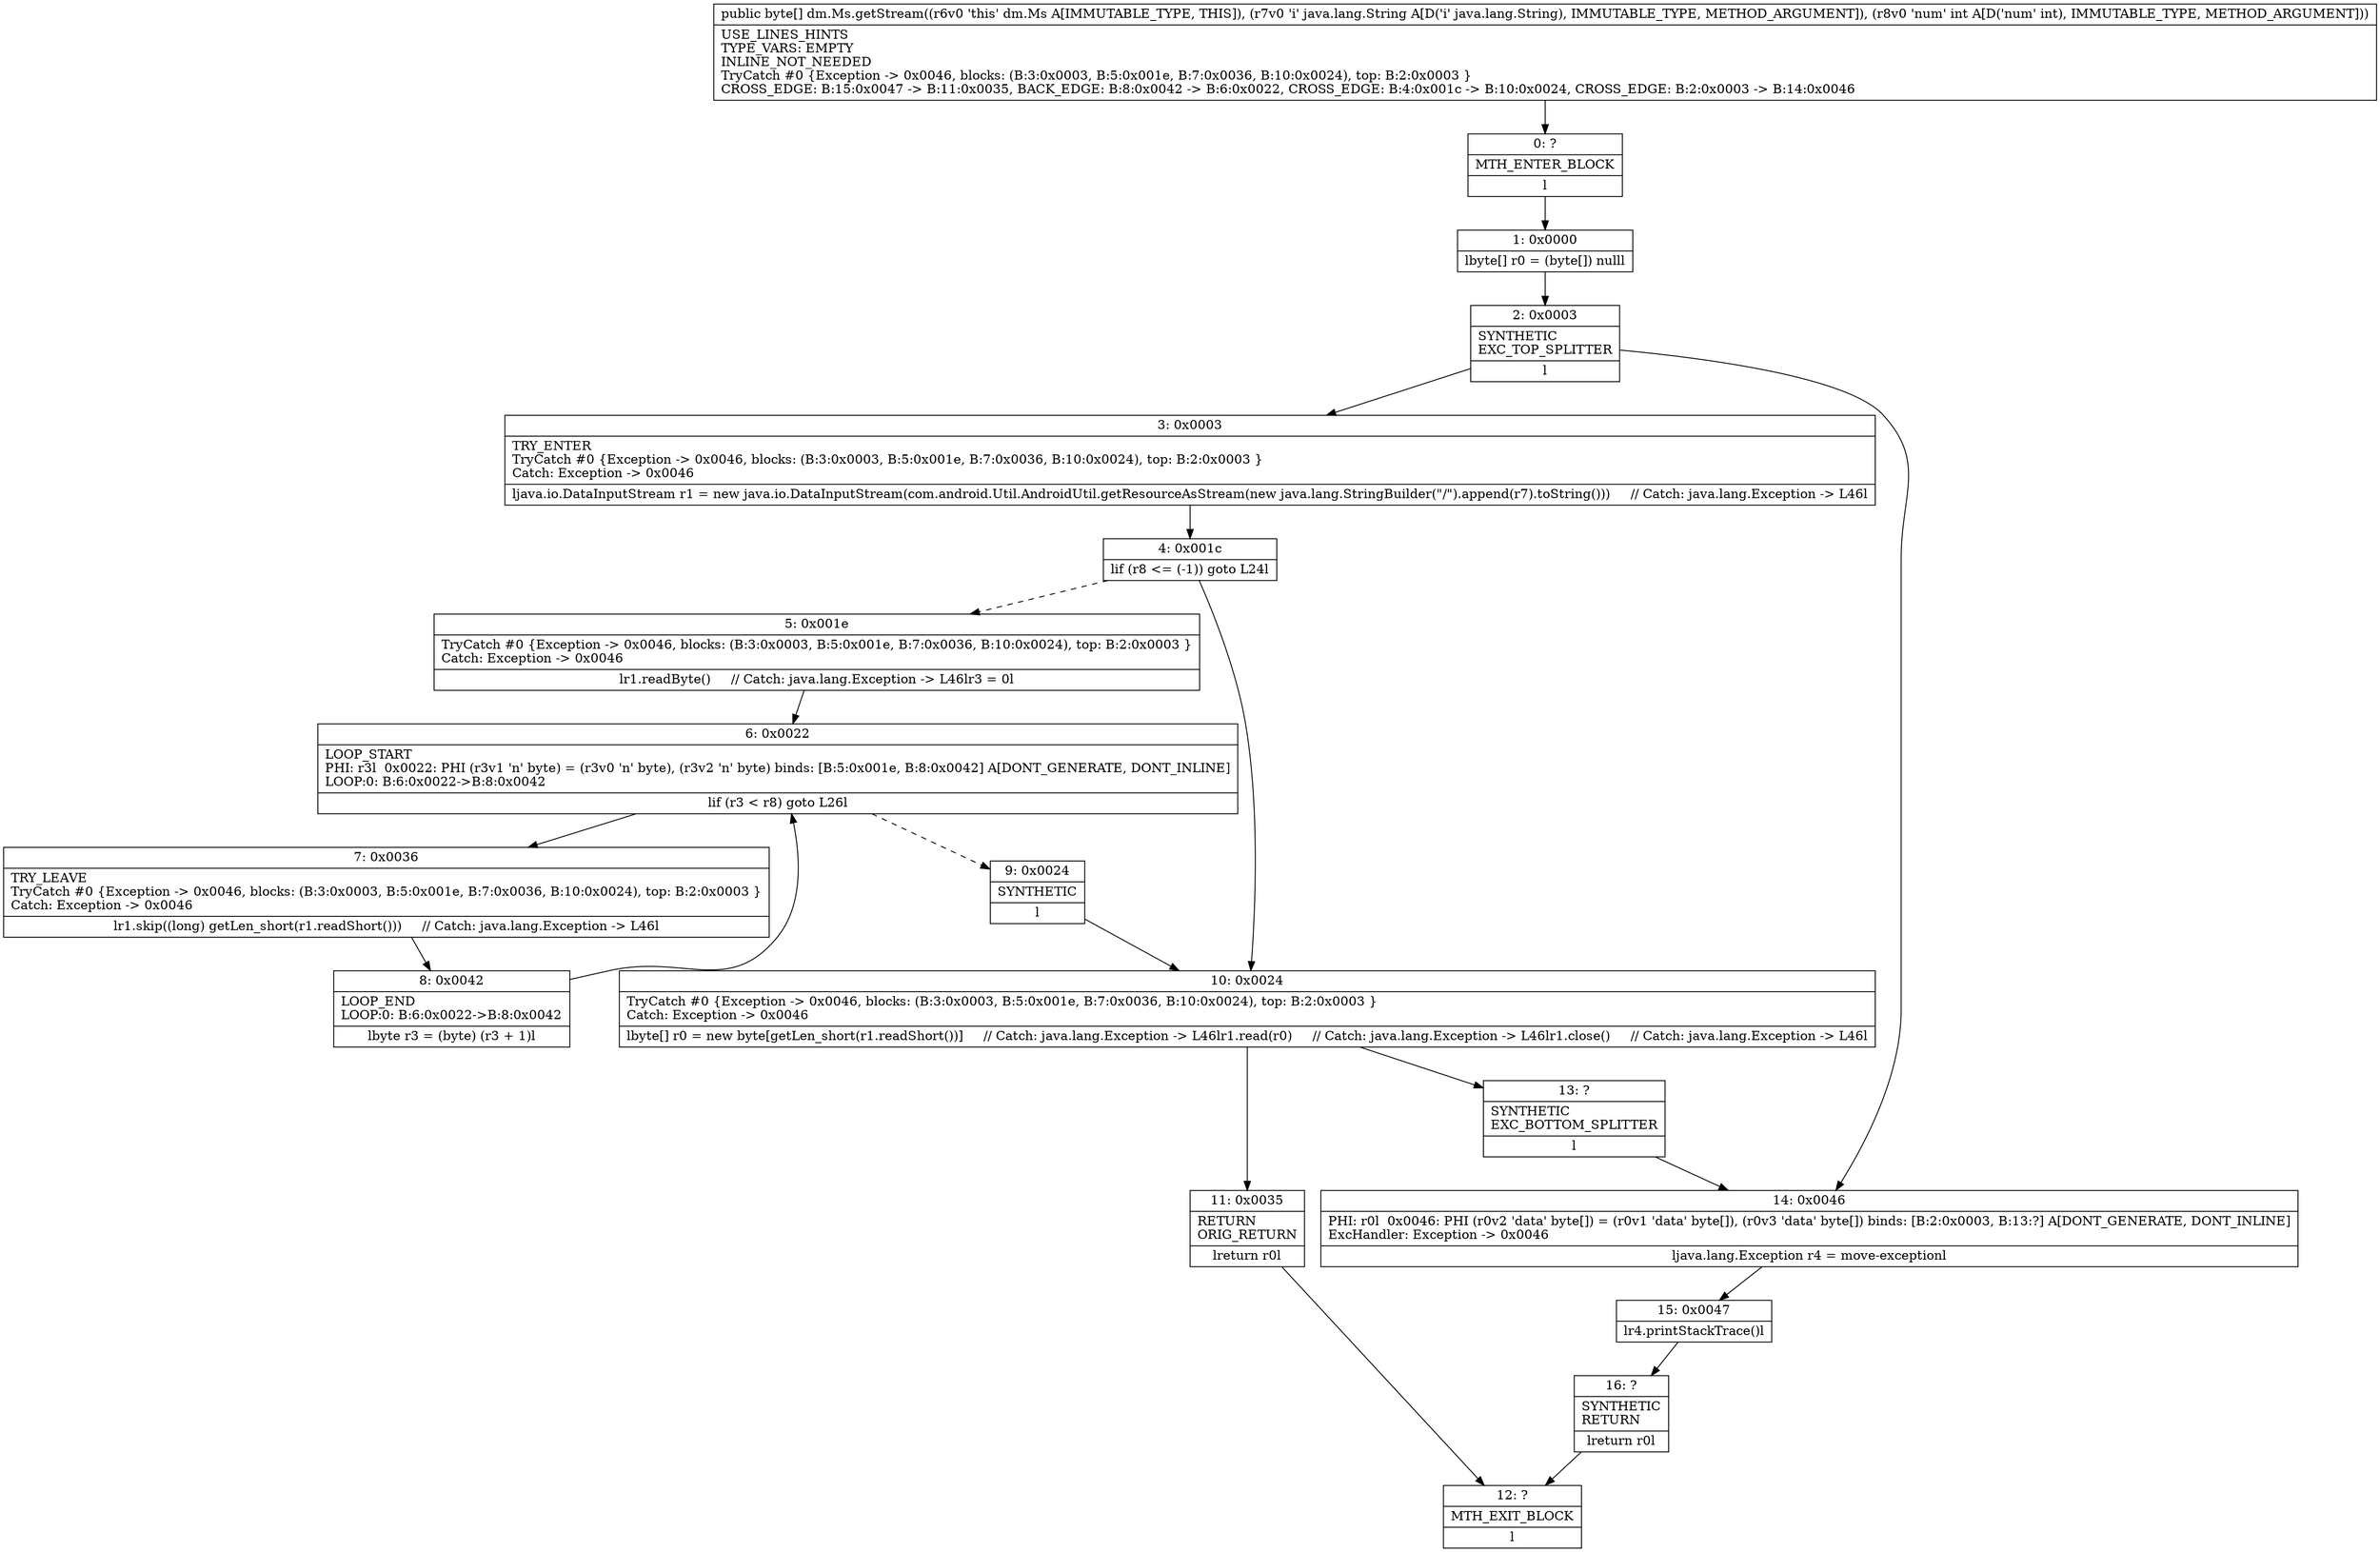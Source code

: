 digraph "CFG fordm.Ms.getStream(Ljava\/lang\/String;I)[B" {
Node_0 [shape=record,label="{0\:\ ?|MTH_ENTER_BLOCK\l|l}"];
Node_1 [shape=record,label="{1\:\ 0x0000|lbyte[] r0 = (byte[]) nulll}"];
Node_2 [shape=record,label="{2\:\ 0x0003|SYNTHETIC\lEXC_TOP_SPLITTER\l|l}"];
Node_3 [shape=record,label="{3\:\ 0x0003|TRY_ENTER\lTryCatch #0 \{Exception \-\> 0x0046, blocks: (B:3:0x0003, B:5:0x001e, B:7:0x0036, B:10:0x0024), top: B:2:0x0003 \}\lCatch: Exception \-\> 0x0046\l|ljava.io.DataInputStream r1 = new java.io.DataInputStream(com.android.Util.AndroidUtil.getResourceAsStream(new java.lang.StringBuilder(\"\/\").append(r7).toString()))     \/\/ Catch: java.lang.Exception \-\> L46l}"];
Node_4 [shape=record,label="{4\:\ 0x001c|lif (r8 \<= (\-1)) goto L24l}"];
Node_5 [shape=record,label="{5\:\ 0x001e|TryCatch #0 \{Exception \-\> 0x0046, blocks: (B:3:0x0003, B:5:0x001e, B:7:0x0036, B:10:0x0024), top: B:2:0x0003 \}\lCatch: Exception \-\> 0x0046\l|lr1.readByte()     \/\/ Catch: java.lang.Exception \-\> L46lr3 = 0l}"];
Node_6 [shape=record,label="{6\:\ 0x0022|LOOP_START\lPHI: r3l  0x0022: PHI (r3v1 'n' byte) = (r3v0 'n' byte), (r3v2 'n' byte) binds: [B:5:0x001e, B:8:0x0042] A[DONT_GENERATE, DONT_INLINE]\lLOOP:0: B:6:0x0022\-\>B:8:0x0042\l|lif (r3 \< r8) goto L26l}"];
Node_7 [shape=record,label="{7\:\ 0x0036|TRY_LEAVE\lTryCatch #0 \{Exception \-\> 0x0046, blocks: (B:3:0x0003, B:5:0x001e, B:7:0x0036, B:10:0x0024), top: B:2:0x0003 \}\lCatch: Exception \-\> 0x0046\l|lr1.skip((long) getLen_short(r1.readShort()))     \/\/ Catch: java.lang.Exception \-\> L46l}"];
Node_8 [shape=record,label="{8\:\ 0x0042|LOOP_END\lLOOP:0: B:6:0x0022\-\>B:8:0x0042\l|lbyte r3 = (byte) (r3 + 1)l}"];
Node_9 [shape=record,label="{9\:\ 0x0024|SYNTHETIC\l|l}"];
Node_10 [shape=record,label="{10\:\ 0x0024|TryCatch #0 \{Exception \-\> 0x0046, blocks: (B:3:0x0003, B:5:0x001e, B:7:0x0036, B:10:0x0024), top: B:2:0x0003 \}\lCatch: Exception \-\> 0x0046\l|lbyte[] r0 = new byte[getLen_short(r1.readShort())]     \/\/ Catch: java.lang.Exception \-\> L46lr1.read(r0)     \/\/ Catch: java.lang.Exception \-\> L46lr1.close()     \/\/ Catch: java.lang.Exception \-\> L46l}"];
Node_11 [shape=record,label="{11\:\ 0x0035|RETURN\lORIG_RETURN\l|lreturn r0l}"];
Node_12 [shape=record,label="{12\:\ ?|MTH_EXIT_BLOCK\l|l}"];
Node_13 [shape=record,label="{13\:\ ?|SYNTHETIC\lEXC_BOTTOM_SPLITTER\l|l}"];
Node_14 [shape=record,label="{14\:\ 0x0046|PHI: r0l  0x0046: PHI (r0v2 'data' byte[]) = (r0v1 'data' byte[]), (r0v3 'data' byte[]) binds: [B:2:0x0003, B:13:?] A[DONT_GENERATE, DONT_INLINE]\lExcHandler: Exception \-\> 0x0046\l|ljava.lang.Exception r4 = move\-exceptionl}"];
Node_15 [shape=record,label="{15\:\ 0x0047|lr4.printStackTrace()l}"];
Node_16 [shape=record,label="{16\:\ ?|SYNTHETIC\lRETURN\l|lreturn r0l}"];
MethodNode[shape=record,label="{public byte[] dm.Ms.getStream((r6v0 'this' dm.Ms A[IMMUTABLE_TYPE, THIS]), (r7v0 'i' java.lang.String A[D('i' java.lang.String), IMMUTABLE_TYPE, METHOD_ARGUMENT]), (r8v0 'num' int A[D('num' int), IMMUTABLE_TYPE, METHOD_ARGUMENT]))  | USE_LINES_HINTS\lTYPE_VARS: EMPTY\lINLINE_NOT_NEEDED\lTryCatch #0 \{Exception \-\> 0x0046, blocks: (B:3:0x0003, B:5:0x001e, B:7:0x0036, B:10:0x0024), top: B:2:0x0003 \}\lCROSS_EDGE: B:15:0x0047 \-\> B:11:0x0035, BACK_EDGE: B:8:0x0042 \-\> B:6:0x0022, CROSS_EDGE: B:4:0x001c \-\> B:10:0x0024, CROSS_EDGE: B:2:0x0003 \-\> B:14:0x0046\l}"];
MethodNode -> Node_0;
Node_0 -> Node_1;
Node_1 -> Node_2;
Node_2 -> Node_3;
Node_2 -> Node_14;
Node_3 -> Node_4;
Node_4 -> Node_5[style=dashed];
Node_4 -> Node_10;
Node_5 -> Node_6;
Node_6 -> Node_7;
Node_6 -> Node_9[style=dashed];
Node_7 -> Node_8;
Node_8 -> Node_6;
Node_9 -> Node_10;
Node_10 -> Node_11;
Node_10 -> Node_13;
Node_11 -> Node_12;
Node_13 -> Node_14;
Node_14 -> Node_15;
Node_15 -> Node_16;
Node_16 -> Node_12;
}

